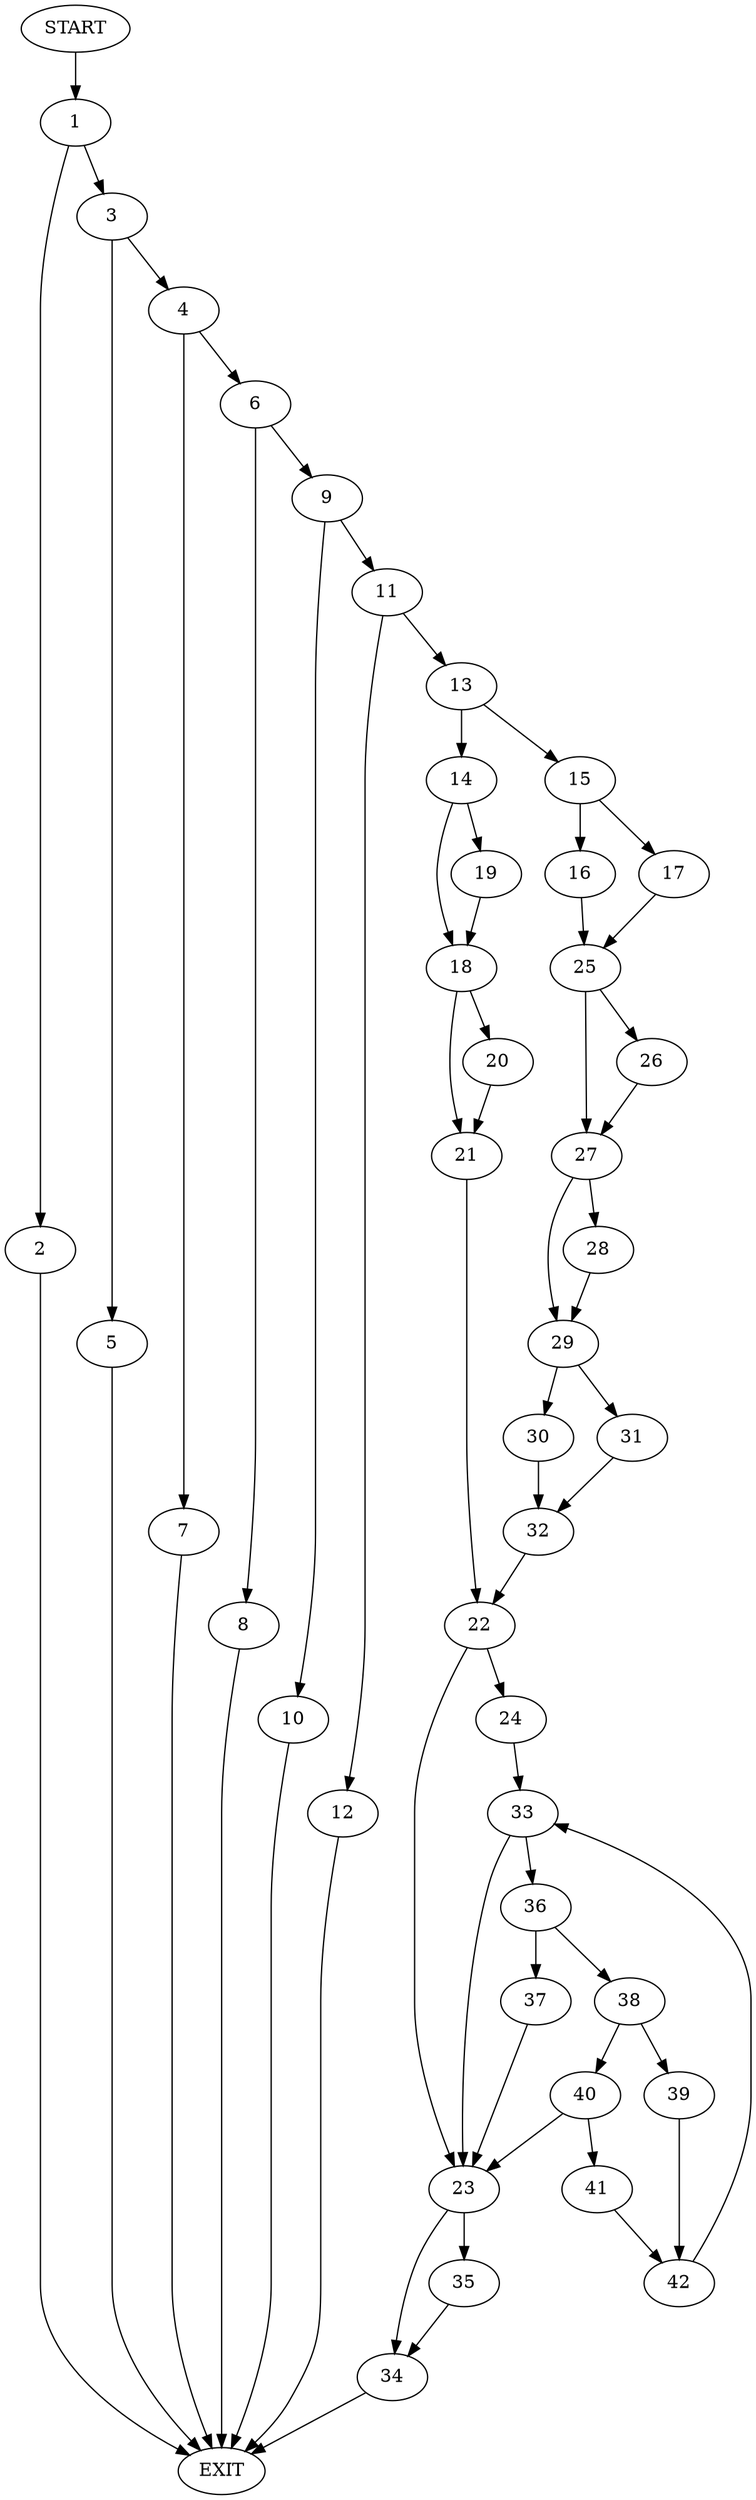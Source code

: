 digraph {
0 [label="START"]
43 [label="EXIT"]
0 -> 1
1 -> 2
1 -> 3
3 -> 4
3 -> 5
2 -> 43
5 -> 43
4 -> 6
4 -> 7
6 -> 8
6 -> 9
7 -> 43
9 -> 10
9 -> 11
8 -> 43
10 -> 43
11 -> 12
11 -> 13
13 -> 14
13 -> 15
12 -> 43
15 -> 16
15 -> 17
14 -> 18
14 -> 19
19 -> 18
18 -> 20
18 -> 21
21 -> 22
20 -> 21
22 -> 23
22 -> 24
16 -> 25
17 -> 25
25 -> 26
25 -> 27
26 -> 27
27 -> 28
27 -> 29
29 -> 30
29 -> 31
28 -> 29
30 -> 32
31 -> 32
32 -> 22
24 -> 33
23 -> 34
23 -> 35
33 -> 23
33 -> 36
36 -> 37
36 -> 38
37 -> 23
38 -> 39
38 -> 40
40 -> 23
40 -> 41
39 -> 42
42 -> 33
41 -> 42
34 -> 43
35 -> 34
}

